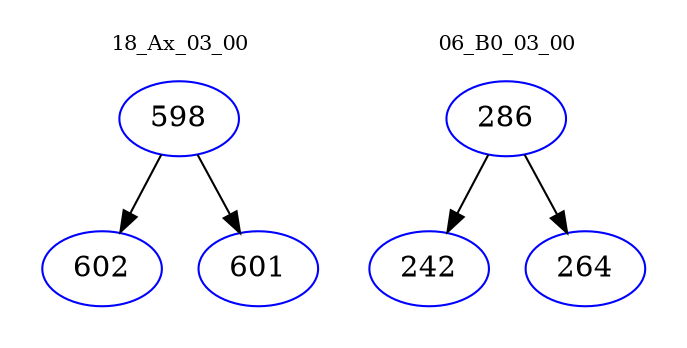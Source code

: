 digraph{
subgraph cluster_0 {
color = white
label = "18_Ax_03_00";
fontsize=10;
T0_598 [label="598", color="blue"]
T0_598 -> T0_602 [color="black"]
T0_602 [label="602", color="blue"]
T0_598 -> T0_601 [color="black"]
T0_601 [label="601", color="blue"]
}
subgraph cluster_1 {
color = white
label = "06_B0_03_00";
fontsize=10;
T1_286 [label="286", color="blue"]
T1_286 -> T1_242 [color="black"]
T1_242 [label="242", color="blue"]
T1_286 -> T1_264 [color="black"]
T1_264 [label="264", color="blue"]
}
}
